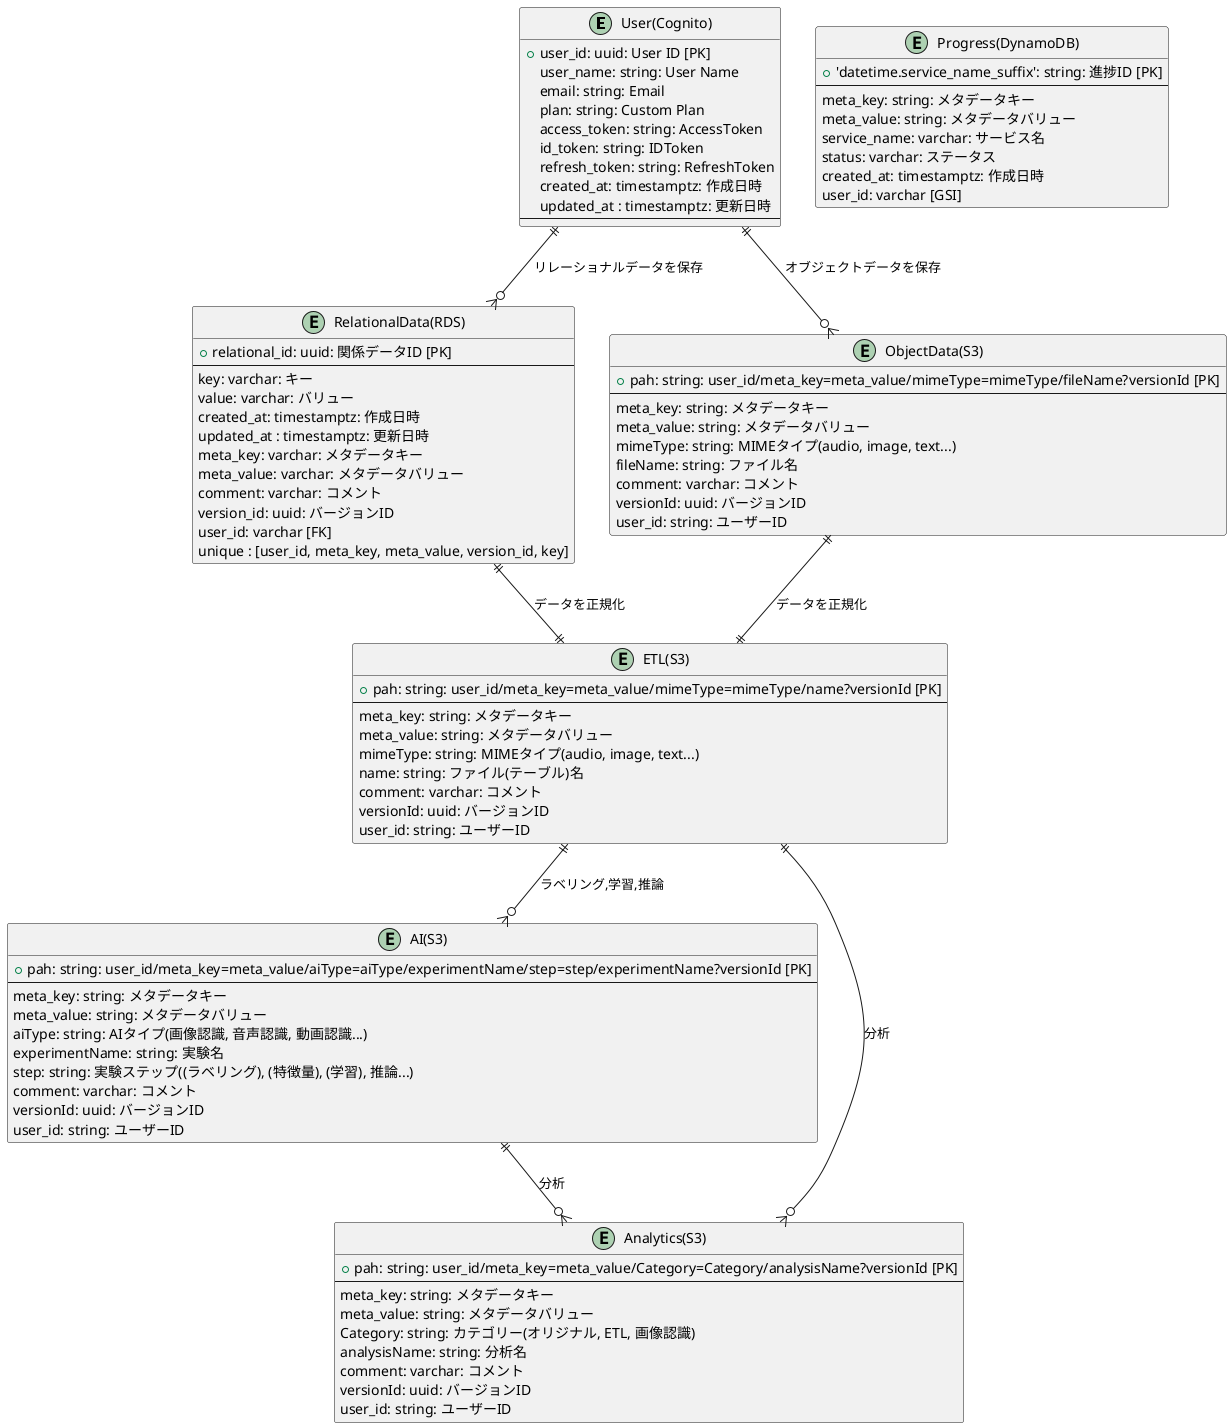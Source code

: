 @startuml
' Entities
entity "User(Cognito)" as user {
  +user_id: uuid: User ID [PK]
  user_name: string: User Name
  email: string: Email
  plan: string: Custom Plan
  access_token: string: AccessToken
  id_token: string: IDToken
  refresh_token: string: RefreshToken
  created_at: timestamptz: 作成日時
  updated_at : timestamptz: 更新日時
  --
}

entity "RelationalData(RDS)" as relational_data {
  +relational_id: uuid: 関係データID [PK]
  --
  key: varchar: キー
  value: varchar: バリュー
  created_at: timestamptz: 作成日時
  updated_at : timestamptz: 更新日時
  meta_key: varchar: メタデータキー
  meta_value: varchar: メタデータバリュー
  comment: varchar: コメント
  version_id: uuid: バージョンID
  user_id: varchar [FK]
  unique : [user_id, meta_key, meta_value, version_id, key]
}

entity "ObjectData(S3)" as object_data {
  +pah: string: user_id/meta_key=meta_value/mimeType=mimeType/fileName?versionId [PK]
  --
  meta_key: string: メタデータキー
  meta_value: string: メタデータバリュー
  mimeType: string: MIMEタイプ(audio, image, text...)
  fileName: string: ファイル名
  comment: varchar: コメント
  versionId: uuid: バージョンID
  user_id: string: ユーザーID
}

entity "ETL(S3)" as etl {
  +pah: string: user_id/meta_key=meta_value/mimeType=mimeType/name?versionId [PK]
  --
  meta_key: string: メタデータキー
  meta_value: string: メタデータバリュー
  mimeType: string: MIMEタイプ(audio, image, text...)
  name: string: ファイル(テーブル)名
  comment: varchar: コメント
  versionId: uuid: バージョンID
  user_id: string: ユーザーID
}

entity "AI(S3)" as ai {
  +pah: string: user_id/meta_key=meta_value/aiType=aiType/experimentName/step=step/experimentName?versionId [PK]
  --
  meta_key: string: メタデータキー
  meta_value: string: メタデータバリュー
  aiType: string: AIタイプ(画像認識, 音声認識, 動画認識...)
  experimentName: string: 実験名
  step: string: 実験ステップ((ラベリング), (特徴量), (学習), 推論...)
  comment: varchar: コメント
  versionId: uuid: バージョンID
  user_id: string: ユーザーID
}

entity "Analytics(S3)" as analytics {
  +pah: string: user_id/meta_key=meta_value/Category=Category/analysisName?versionId [PK]
  --
  meta_key: string: メタデータキー
  meta_value: string: メタデータバリュー
  Category: string: カテゴリー(オリジナル, ETL, 画像認識)
  analysisName: string: 分析名
  comment: varchar: コメント
  versionId: uuid: バージョンID
  user_id: string: ユーザーID
}

entity "Progress(DynamoDB)" as progress {
  +'datetime.service_name_suffix': string: 進捗ID [PK]
  --
  meta_key: string: メタデータキー
  meta_value: string: メタデータバリュー
  service_name: varchar: サービス名
  status: varchar: ステータス
  created_at: timestamptz: 作成日時
  user_id: varchar [GSI]
}

' Relationships
user ||--o{ relational_data: リレーショナルデータを保存
user ||--o{ object_data: オブジェクトデータを保存
relational_data ||--|| etl: データを正規化
object_data ||--|| etl: データを正規化
etl ||--o{ ai: ラベリング,学習,推論
etl ||--o{ analytics: 分析
ai ||--o{ analytics: 分析

@enduml
